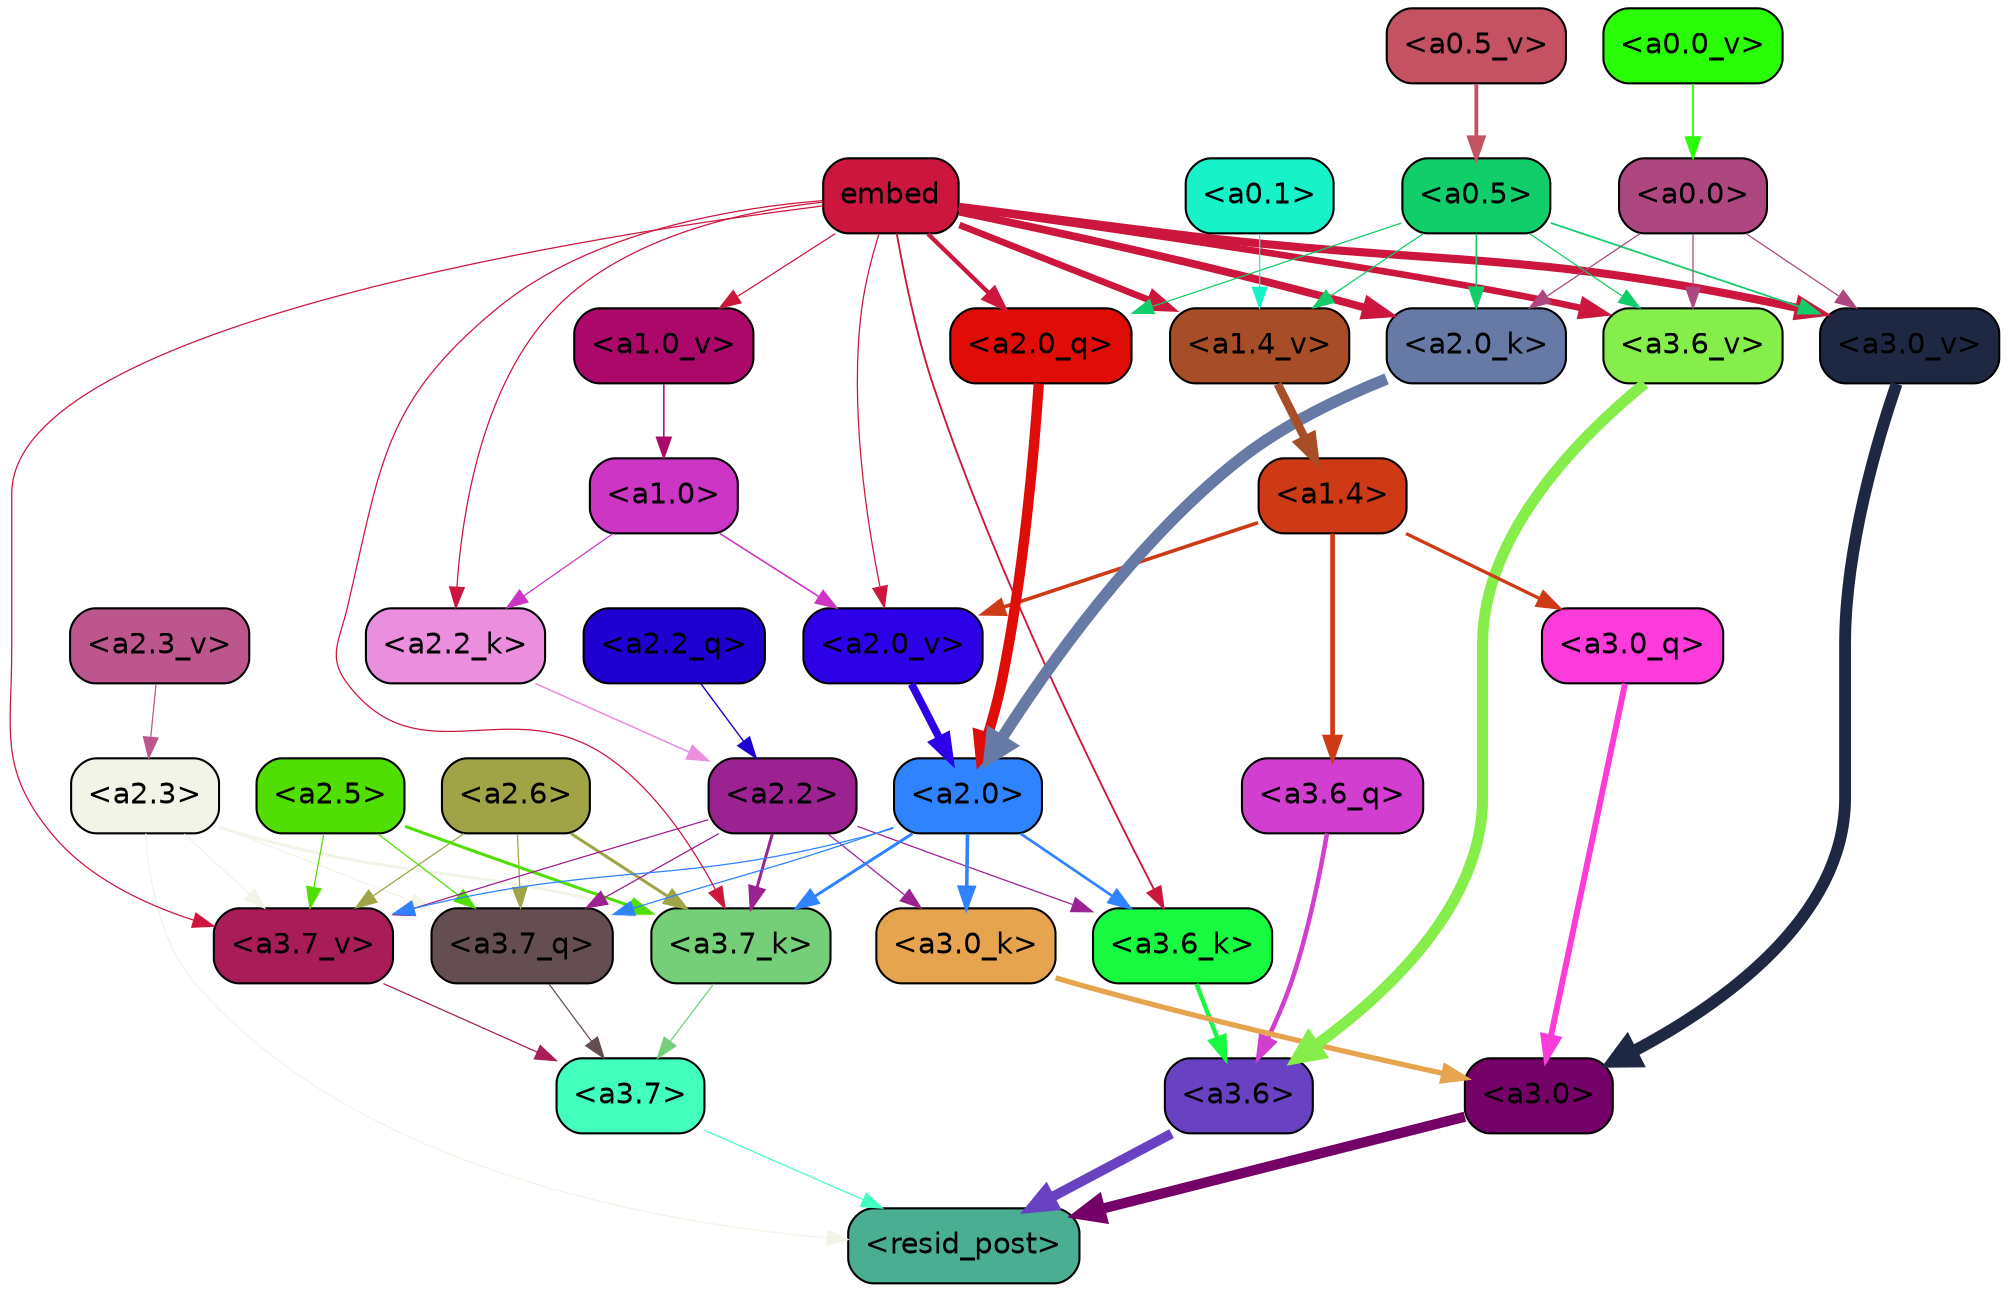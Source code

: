 strict digraph "" {
	graph [bgcolor=transparent,
		layout=dot,
		overlap=false,
		splines=true
	];
	"<a3.7>"	[color=black,
		fillcolor="#42ffbd",
		fontname=Helvetica,
		shape=box,
		style="filled, rounded"];
	"<resid_post>"	[color=black,
		fillcolor="#4aae92",
		fontname=Helvetica,
		shape=box,
		style="filled, rounded"];
	"<a3.7>" -> "<resid_post>"	[color="#42ffbd",
		penwidth=0.6];
	"<a3.6>"	[color=black,
		fillcolor="#6942c4",
		fontname=Helvetica,
		shape=box,
		style="filled, rounded"];
	"<a3.6>" -> "<resid_post>"	[color="#6942c4",
		penwidth=4.746312499046326];
	"<a3.0>"	[color=black,
		fillcolor="#750168",
		fontname=Helvetica,
		shape=box,
		style="filled, rounded"];
	"<a3.0>" -> "<resid_post>"	[color="#750168",
		penwidth=4.896343111991882];
	"<a2.3>"	[color=black,
		fillcolor="#f2f4e7",
		fontname=Helvetica,
		shape=box,
		style="filled, rounded"];
	"<a2.3>" -> "<resid_post>"	[color="#f2f4e7",
		penwidth=0.6];
	"<a3.7_q>"	[color=black,
		fillcolor="#654e51",
		fontname=Helvetica,
		shape=box,
		style="filled, rounded"];
	"<a2.3>" -> "<a3.7_q>"	[color="#f2f4e7",
		penwidth=0.6];
	"<a3.7_k>"	[color=black,
		fillcolor="#75cf79",
		fontname=Helvetica,
		shape=box,
		style="filled, rounded"];
	"<a2.3>" -> "<a3.7_k>"	[color="#f2f4e7",
		penwidth=1.467104621231556];
	"<a3.7_v>"	[color=black,
		fillcolor="#a81d58",
		fontname=Helvetica,
		shape=box,
		style="filled, rounded"];
	"<a2.3>" -> "<a3.7_v>"	[color="#f2f4e7",
		penwidth=0.6];
	"<a3.7_q>" -> "<a3.7>"	[color="#654e51",
		penwidth=0.6];
	"<a3.6_q>"	[color=black,
		fillcolor="#d23ed0",
		fontname=Helvetica,
		shape=box,
		style="filled, rounded"];
	"<a3.6_q>" -> "<a3.6>"	[color="#d23ed0",
		penwidth=2.160832464694977];
	"<a3.0_q>"	[color=black,
		fillcolor="#fc3bdb",
		fontname=Helvetica,
		shape=box,
		style="filled, rounded"];
	"<a3.0_q>" -> "<a3.0>"	[color="#fc3bdb",
		penwidth=2.870753765106201];
	"<a3.7_k>" -> "<a3.7>"	[color="#75cf79",
		penwidth=0.6];
	"<a3.6_k>"	[color=black,
		fillcolor="#18fa40",
		fontname=Helvetica,
		shape=box,
		style="filled, rounded"];
	"<a3.6_k>" -> "<a3.6>"	[color="#18fa40",
		penwidth=2.13908451795578];
	"<a3.0_k>"	[color=black,
		fillcolor="#e7a44f",
		fontname=Helvetica,
		shape=box,
		style="filled, rounded"];
	"<a3.0_k>" -> "<a3.0>"	[color="#e7a44f",
		penwidth=2.520303964614868];
	"<a3.7_v>" -> "<a3.7>"	[color="#a81d58",
		penwidth=0.6];
	"<a3.6_v>"	[color=black,
		fillcolor="#85ee4b",
		fontname=Helvetica,
		shape=box,
		style="filled, rounded"];
	"<a3.6_v>" -> "<a3.6>"	[color="#85ee4b",
		penwidth=5.297133803367615];
	"<a3.0_v>"	[color=black,
		fillcolor="#1e2843",
		fontname=Helvetica,
		shape=box,
		style="filled, rounded"];
	"<a3.0_v>" -> "<a3.0>"	[color="#1e2843",
		penwidth=5.680712580680847];
	"<a2.6>"	[color=black,
		fillcolor="#a0a346",
		fontname=Helvetica,
		shape=box,
		style="filled, rounded"];
	"<a2.6>" -> "<a3.7_q>"	[color="#a0a346",
		penwidth=0.6];
	"<a2.6>" -> "<a3.7_k>"	[color="#a0a346",
		penwidth=1.4453159049153328];
	"<a2.6>" -> "<a3.7_v>"	[color="#a0a346",
		penwidth=0.6];
	"<a2.5>"	[color=black,
		fillcolor="#51de02",
		fontname=Helvetica,
		shape=box,
		style="filled, rounded"];
	"<a2.5>" -> "<a3.7_q>"	[color="#51de02",
		penwidth=0.6];
	"<a2.5>" -> "<a3.7_k>"	[color="#51de02",
		penwidth=1.4526091292500496];
	"<a2.5>" -> "<a3.7_v>"	[color="#51de02",
		penwidth=0.6];
	"<a2.2>"	[color=black,
		fillcolor="#9c2191",
		fontname=Helvetica,
		shape=box,
		style="filled, rounded"];
	"<a2.2>" -> "<a3.7_q>"	[color="#9c2191",
		penwidth=0.6];
	"<a2.2>" -> "<a3.7_k>"	[color="#9c2191",
		penwidth=1.4310357049107552];
	"<a2.2>" -> "<a3.6_k>"	[color="#9c2191",
		penwidth=0.6];
	"<a2.2>" -> "<a3.0_k>"	[color="#9c2191",
		penwidth=0.6];
	"<a2.2>" -> "<a3.7_v>"	[color="#9c2191",
		penwidth=0.6];
	"<a2.0>"	[color=black,
		fillcolor="#2f83ff",
		fontname=Helvetica,
		shape=box,
		style="filled, rounded"];
	"<a2.0>" -> "<a3.7_q>"	[color="#2f83ff",
		penwidth=0.6];
	"<a2.0>" -> "<a3.7_k>"	[color="#2f83ff",
		penwidth=1.4314699843525887];
	"<a2.0>" -> "<a3.6_k>"	[color="#2f83ff",
		penwidth=1.2950235605239868];
	"<a2.0>" -> "<a3.0_k>"	[color="#2f83ff",
		penwidth=1.712992787361145];
	"<a2.0>" -> "<a3.7_v>"	[color="#2f83ff",
		penwidth=0.6];
	"<a1.4>"	[color=black,
		fillcolor="#ce3a15",
		fontname=Helvetica,
		shape=box,
		style="filled, rounded"];
	"<a1.4>" -> "<a3.6_q>"	[color="#ce3a15",
		penwidth=2.2719132900238037];
	"<a1.4>" -> "<a3.0_q>"	[color="#ce3a15",
		penwidth=1.5932877659797668];
	"<a2.0_v>"	[color=black,
		fillcolor="#2c01e7",
		fontname=Helvetica,
		shape=box,
		style="filled, rounded"];
	"<a1.4>" -> "<a2.0_v>"	[color="#ce3a15",
		penwidth=1.7291951477527618];
	embed	[color=black,
		fillcolor="#cd163e",
		fontname=Helvetica,
		shape=box,
		style="filled, rounded"];
	embed -> "<a3.7_k>"	[color="#cd163e",
		penwidth=0.6];
	embed -> "<a3.6_k>"	[color="#cd163e",
		penwidth=0.891706109046936];
	embed -> "<a3.7_v>"	[color="#cd163e",
		penwidth=0.6];
	embed -> "<a3.6_v>"	[color="#cd163e",
		penwidth=3.1766927242279053];
	embed -> "<a3.0_v>"	[color="#cd163e",
		penwidth=3.9005755856633186];
	"<a2.0_q>"	[color=black,
		fillcolor="#e00c07",
		fontname=Helvetica,
		shape=box,
		style="filled, rounded"];
	embed -> "<a2.0_q>"	[color="#cd163e",
		penwidth=2.0615941286087036];
	"<a2.2_k>"	[color=black,
		fillcolor="#ec8ede",
		fontname=Helvetica,
		shape=box,
		style="filled, rounded"];
	embed -> "<a2.2_k>"	[color="#cd163e",
		penwidth=0.6];
	"<a2.0_k>"	[color=black,
		fillcolor="#667aa5",
		fontname=Helvetica,
		shape=box,
		style="filled, rounded"];
	embed -> "<a2.0_k>"	[color="#cd163e",
		penwidth=3.732139825820923];
	embed -> "<a2.0_v>"	[color="#cd163e",
		penwidth=0.6];
	"<a1.4_v>"	[color=black,
		fillcolor="#a74d28",
		fontname=Helvetica,
		shape=box,
		style="filled, rounded"];
	embed -> "<a1.4_v>"	[color="#cd163e",
		penwidth=3.2134487628936768];
	"<a1.0_v>"	[color=black,
		fillcolor="#ab0869",
		fontname=Helvetica,
		shape=box,
		style="filled, rounded"];
	embed -> "<a1.0_v>"	[color="#cd163e",
		penwidth=0.6];
	"<a0.5>"	[color=black,
		fillcolor="#11cd6a",
		fontname=Helvetica,
		shape=box,
		style="filled, rounded"];
	"<a0.5>" -> "<a3.6_v>"	[color="#11cd6a",
		penwidth=0.6];
	"<a0.5>" -> "<a3.0_v>"	[color="#11cd6a",
		penwidth=0.8493617177009583];
	"<a0.5>" -> "<a2.0_q>"	[color="#11cd6a",
		penwidth=0.6];
	"<a0.5>" -> "<a2.0_k>"	[color="#11cd6a",
		penwidth=0.7637084722518921];
	"<a0.5>" -> "<a1.4_v>"	[color="#11cd6a",
		penwidth=0.6];
	"<a0.0>"	[color=black,
		fillcolor="#ae467f",
		fontname=Helvetica,
		shape=box,
		style="filled, rounded"];
	"<a0.0>" -> "<a3.6_v>"	[color="#ae467f",
		penwidth=0.6];
	"<a0.0>" -> "<a3.0_v>"	[color="#ae467f",
		penwidth=0.6];
	"<a0.0>" -> "<a2.0_k>"	[color="#ae467f",
		penwidth=0.6];
	"<a2.2_q>"	[color=black,
		fillcolor="#1e00d1",
		fontname=Helvetica,
		shape=box,
		style="filled, rounded"];
	"<a2.2_q>" -> "<a2.2>"	[color="#1e00d1",
		penwidth=0.6677633281797171];
	"<a2.0_q>" -> "<a2.0>"	[color="#e00c07",
		penwidth=4.966194009408355];
	"<a2.2_k>" -> "<a2.2>"	[color="#ec8ede",
		penwidth=0.7399393804371357];
	"<a2.0_k>" -> "<a2.0>"	[color="#667aa5",
		penwidth=5.5817058570683];
	"<a2.3_v>"	[color=black,
		fillcolor="#bc568c",
		fontname=Helvetica,
		shape=box,
		style="filled, rounded"];
	"<a2.3_v>" -> "<a2.3>"	[color="#bc568c",
		penwidth=0.6];
	"<a2.0_v>" -> "<a2.0>"	[color="#2c01e7",
		penwidth=3.7102378383278847];
	"<a1.0>"	[color=black,
		fillcolor="#cd35c4",
		fontname=Helvetica,
		shape=box,
		style="filled, rounded"];
	"<a1.0>" -> "<a2.2_k>"	[color="#cd35c4",
		penwidth=0.6];
	"<a1.0>" -> "<a2.0_v>"	[color="#cd35c4",
		penwidth=0.7823128998279572];
	"<a1.4_v>" -> "<a1.4>"	[color="#a74d28",
		penwidth=4.028138041496277];
	"<a1.0_v>" -> "<a1.0>"	[color="#ab0869",
		penwidth=0.7187004089355469];
	"<a0.1>"	[color=black,
		fillcolor="#17f2c9",
		fontname=Helvetica,
		shape=box,
		style="filled, rounded"];
	"<a0.1>" -> "<a1.4_v>"	[color="#17f2c9",
		penwidth=0.6];
	"<a0.5_v>"	[color=black,
		fillcolor="#c45263",
		fontname=Helvetica,
		shape=box,
		style="filled, rounded"];
	"<a0.5_v>" -> "<a0.5>"	[color="#c45263",
		penwidth=1.8365508317947388];
	"<a0.0_v>"	[color=black,
		fillcolor="#29fe06",
		fontname=Helvetica,
		shape=box,
		style="filled, rounded"];
	"<a0.0_v>" -> "<a0.0>"	[color="#29fe06",
		penwidth=0.8879287242889404];
}

